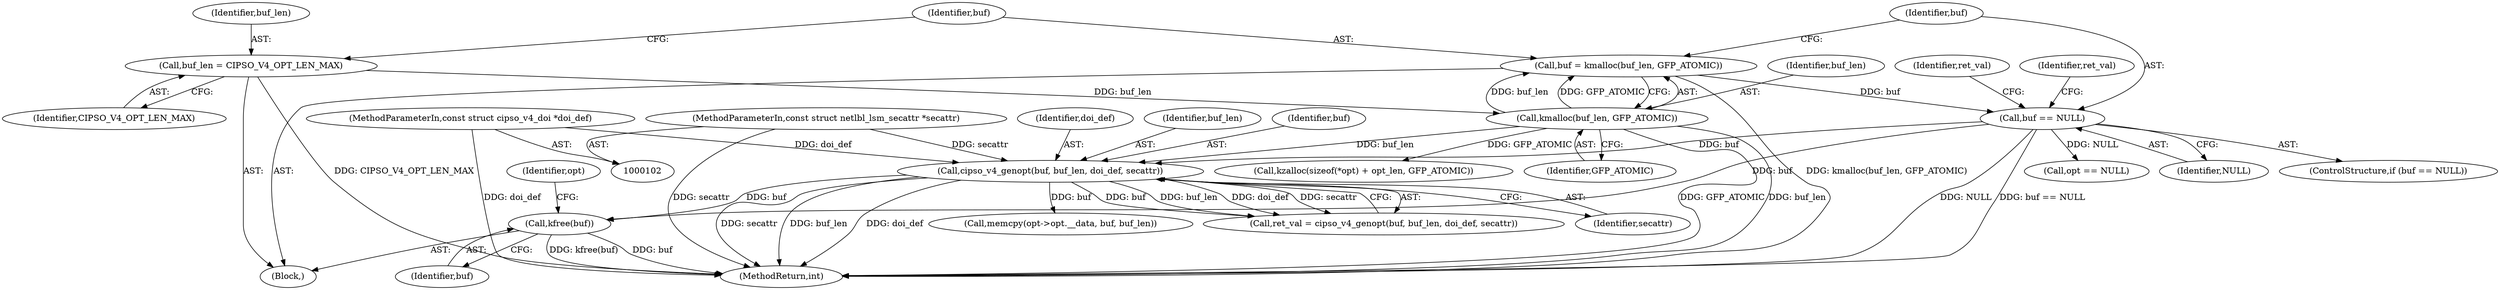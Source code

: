 digraph "0_linux_f6d8bd051c391c1c0458a30b2a7abcd939329259_7@API" {
"1000233" [label="(Call,kfree(buf))"];
"1000143" [label="(Call,cipso_v4_genopt(buf, buf_len, doi_def, secattr))"];
"1000132" [label="(Call,buf == NULL)"];
"1000126" [label="(Call,buf = kmalloc(buf_len, GFP_ATOMIC))"];
"1000128" [label="(Call,kmalloc(buf_len, GFP_ATOMIC))"];
"1000123" [label="(Call,buf_len = CIPSO_V4_OPT_LEN_MAX)"];
"1000104" [label="(MethodParameterIn,const struct cipso_v4_doi *doi_def)"];
"1000105" [label="(MethodParameterIn,const struct netlbl_lsm_secattr *secattr)"];
"1000137" [label="(Identifier,ret_val)"];
"1000234" [label="(Identifier,buf)"];
"1000124" [label="(Identifier,buf_len)"];
"1000141" [label="(Call,ret_val = cipso_v4_genopt(buf, buf_len, doi_def, secattr))"];
"1000126" [label="(Call,buf = kmalloc(buf_len, GFP_ATOMIC))"];
"1000147" [label="(Identifier,secattr)"];
"1000146" [label="(Identifier,doi_def)"];
"1000129" [label="(Identifier,buf_len)"];
"1000165" [label="(Call,kzalloc(sizeof(*opt) + opt_len, GFP_ATOMIC))"];
"1000233" [label="(Call,kfree(buf))"];
"1000127" [label="(Identifier,buf)"];
"1000105" [label="(MethodParameterIn,const struct netlbl_lsm_secattr *secattr)"];
"1000182" [label="(Call,memcpy(opt->opt.__data, buf, buf_len))"];
"1000125" [label="(Identifier,CIPSO_V4_OPT_LEN_MAX)"];
"1000143" [label="(Call,cipso_v4_genopt(buf, buf_len, doi_def, secattr))"];
"1000131" [label="(ControlStructure,if (buf == NULL))"];
"1000132" [label="(Call,buf == NULL)"];
"1000104" [label="(MethodParameterIn,const struct cipso_v4_doi *doi_def)"];
"1000106" [label="(Block,)"];
"1000128" [label="(Call,kmalloc(buf_len, GFP_ATOMIC))"];
"1000133" [label="(Identifier,buf)"];
"1000173" [label="(Call,opt == NULL)"];
"1000123" [label="(Call,buf_len = CIPSO_V4_OPT_LEN_MAX)"];
"1000134" [label="(Identifier,NULL)"];
"1000145" [label="(Identifier,buf_len)"];
"1000236" [label="(Identifier,opt)"];
"1000142" [label="(Identifier,ret_val)"];
"1000239" [label="(MethodReturn,int)"];
"1000144" [label="(Identifier,buf)"];
"1000130" [label="(Identifier,GFP_ATOMIC)"];
"1000233" -> "1000106"  [label="AST: "];
"1000233" -> "1000234"  [label="CFG: "];
"1000234" -> "1000233"  [label="AST: "];
"1000236" -> "1000233"  [label="CFG: "];
"1000233" -> "1000239"  [label="DDG: kfree(buf)"];
"1000233" -> "1000239"  [label="DDG: buf"];
"1000143" -> "1000233"  [label="DDG: buf"];
"1000132" -> "1000233"  [label="DDG: buf"];
"1000143" -> "1000141"  [label="AST: "];
"1000143" -> "1000147"  [label="CFG: "];
"1000144" -> "1000143"  [label="AST: "];
"1000145" -> "1000143"  [label="AST: "];
"1000146" -> "1000143"  [label="AST: "];
"1000147" -> "1000143"  [label="AST: "];
"1000141" -> "1000143"  [label="CFG: "];
"1000143" -> "1000239"  [label="DDG: buf_len"];
"1000143" -> "1000239"  [label="DDG: doi_def"];
"1000143" -> "1000239"  [label="DDG: secattr"];
"1000143" -> "1000141"  [label="DDG: buf"];
"1000143" -> "1000141"  [label="DDG: buf_len"];
"1000143" -> "1000141"  [label="DDG: doi_def"];
"1000143" -> "1000141"  [label="DDG: secattr"];
"1000132" -> "1000143"  [label="DDG: buf"];
"1000128" -> "1000143"  [label="DDG: buf_len"];
"1000104" -> "1000143"  [label="DDG: doi_def"];
"1000105" -> "1000143"  [label="DDG: secattr"];
"1000143" -> "1000182"  [label="DDG: buf"];
"1000132" -> "1000131"  [label="AST: "];
"1000132" -> "1000134"  [label="CFG: "];
"1000133" -> "1000132"  [label="AST: "];
"1000134" -> "1000132"  [label="AST: "];
"1000137" -> "1000132"  [label="CFG: "];
"1000142" -> "1000132"  [label="CFG: "];
"1000132" -> "1000239"  [label="DDG: buf == NULL"];
"1000132" -> "1000239"  [label="DDG: NULL"];
"1000126" -> "1000132"  [label="DDG: buf"];
"1000132" -> "1000173"  [label="DDG: NULL"];
"1000126" -> "1000106"  [label="AST: "];
"1000126" -> "1000128"  [label="CFG: "];
"1000127" -> "1000126"  [label="AST: "];
"1000128" -> "1000126"  [label="AST: "];
"1000133" -> "1000126"  [label="CFG: "];
"1000126" -> "1000239"  [label="DDG: kmalloc(buf_len, GFP_ATOMIC)"];
"1000128" -> "1000126"  [label="DDG: buf_len"];
"1000128" -> "1000126"  [label="DDG: GFP_ATOMIC"];
"1000128" -> "1000130"  [label="CFG: "];
"1000129" -> "1000128"  [label="AST: "];
"1000130" -> "1000128"  [label="AST: "];
"1000128" -> "1000239"  [label="DDG: GFP_ATOMIC"];
"1000128" -> "1000239"  [label="DDG: buf_len"];
"1000123" -> "1000128"  [label="DDG: buf_len"];
"1000128" -> "1000165"  [label="DDG: GFP_ATOMIC"];
"1000123" -> "1000106"  [label="AST: "];
"1000123" -> "1000125"  [label="CFG: "];
"1000124" -> "1000123"  [label="AST: "];
"1000125" -> "1000123"  [label="AST: "];
"1000127" -> "1000123"  [label="CFG: "];
"1000123" -> "1000239"  [label="DDG: CIPSO_V4_OPT_LEN_MAX"];
"1000104" -> "1000102"  [label="AST: "];
"1000104" -> "1000239"  [label="DDG: doi_def"];
"1000105" -> "1000102"  [label="AST: "];
"1000105" -> "1000239"  [label="DDG: secattr"];
}
